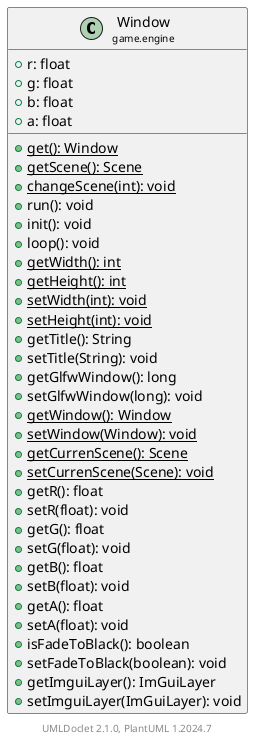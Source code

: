 @startuml
    set namespaceSeparator none
    hide empty fields
    hide empty methods

    class "<size:14>Window\n<size:10>game.engine" as game.engine.Window [[Window.html]] {
        +r: float
        +g: float
        +b: float
        +a: float
        {static} +get(): Window
        {static} +getScene(): Scene
        {static} +changeScene(int): void
        +run(): void
        +init(): void
        +loop(): void
        {static} +getWidth(): int
        {static} +getHeight(): int
        {static} +setWidth(int): void
        {static} +setHeight(int): void
        +getTitle(): String
        +setTitle(String): void
        +getGlfwWindow(): long
        +setGlfwWindow(long): void
        {static} +getWindow(): Window
        {static} +setWindow(Window): void
        {static} +getCurrenScene(): Scene
        {static} +setCurrenScene(Scene): void
        +getR(): float
        +setR(float): void
        +getG(): float
        +setG(float): void
        +getB(): float
        +setB(float): void
        +getA(): float
        +setA(float): void
        +isFadeToBlack(): boolean
        +setFadeToBlack(boolean): void
        +getImguiLayer(): ImGuiLayer
        +setImguiLayer(ImGuiLayer): void
    }

    center footer UMLDoclet 2.1.0, PlantUML %version()
@enduml
